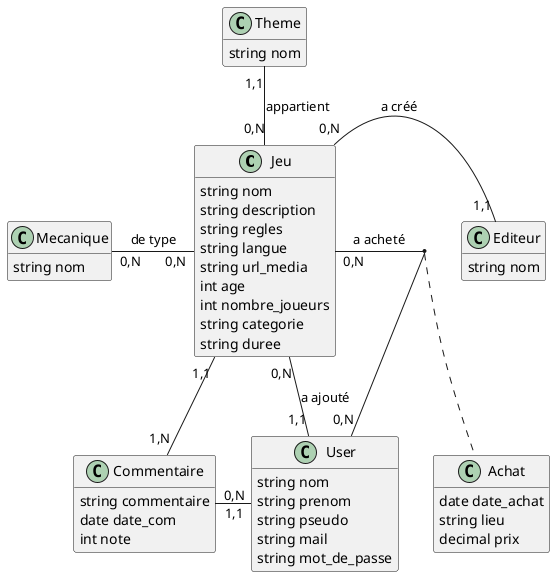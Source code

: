 @startuml
hide empty members
'left to right direction

class Jeu {
    string nom
    string description
    string regles
    string langue
    string url_media
    int age
    int nombre_joueurs
    string categorie
    string duree
}

class Achat {
    date date_achat
    string lieu
    decimal prix
}

class Mecanique {
    string nom
}

class Editeur {
    string nom
}

class Theme {
    string nom
}

class User {
    string nom
    string prenom
    string pseudo
    string mail
    string mot_de_passe
}

class Commentaire {
    string commentaire
    date date_com
    int note
}


Jeu "0,N" -right- "1,1" Editeur : a créé
Jeu "0,N" -up- "1,1" Theme : appartient
Jeu "0,N" --left-- "0,N" Mecanique : de type
Jeu "0,N" -- "1,1" User : a ajouté
Jeu "0,N" --left-- "0,N" User : a acheté
(Jeu, User) . Achat
'Jeu "0,N" -- "0,N" Utilisateur : a commenté
'(Jeu, Utilisateur) . Commentaire
Jeu "1,1" -- "1,N" Commentaire
Commentaire "0,N" -right- "1,1" User
'Utilisateur "0,N" -- "1,1" JeuUtilisateur: a acheté
'JeuUtilisateur "1,1" -- "0,N" Jeu : appartient

@enduml
